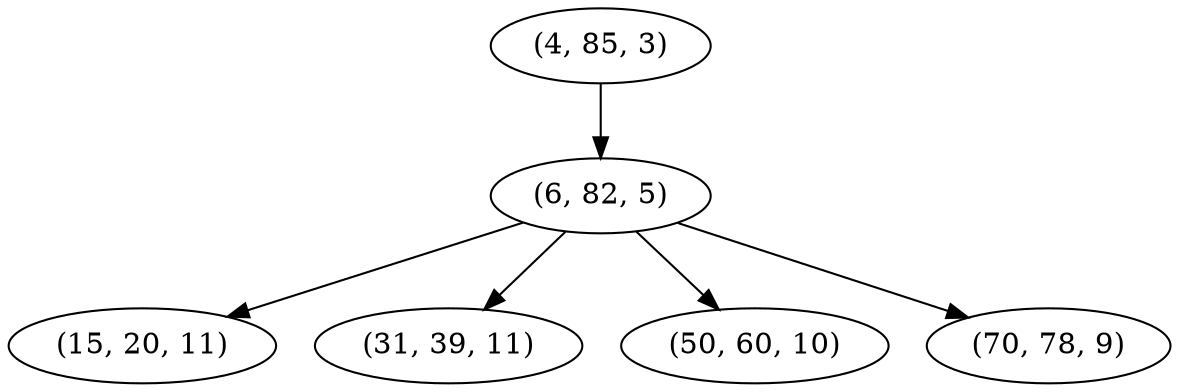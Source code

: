 digraph tree {
    "(4, 85, 3)";
    "(6, 82, 5)";
    "(15, 20, 11)";
    "(31, 39, 11)";
    "(50, 60, 10)";
    "(70, 78, 9)";
    "(4, 85, 3)" -> "(6, 82, 5)";
    "(6, 82, 5)" -> "(15, 20, 11)";
    "(6, 82, 5)" -> "(31, 39, 11)";
    "(6, 82, 5)" -> "(50, 60, 10)";
    "(6, 82, 5)" -> "(70, 78, 9)";
}
